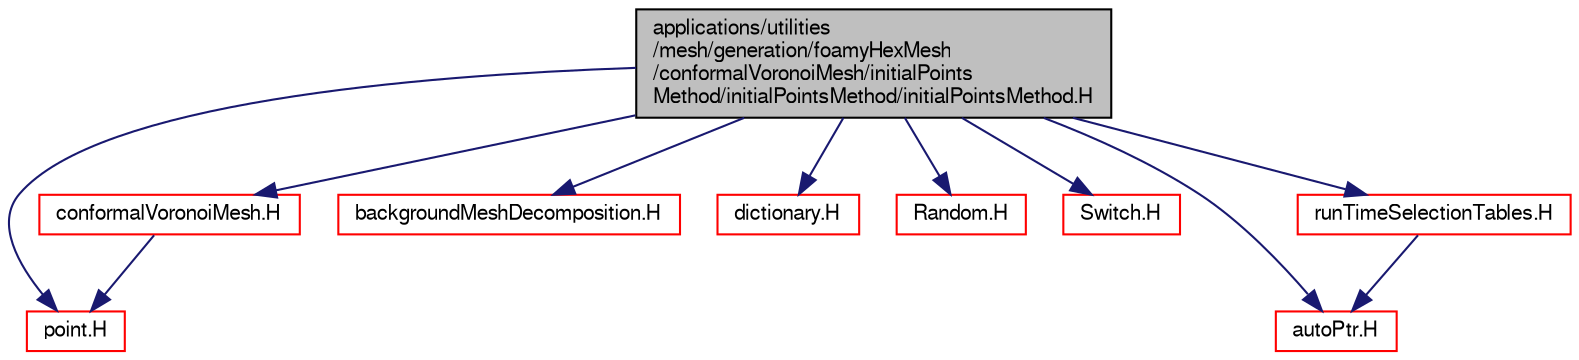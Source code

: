 digraph "applications/utilities/mesh/generation/foamyHexMesh/conformalVoronoiMesh/initialPointsMethod/initialPointsMethod/initialPointsMethod.H"
{
  bgcolor="transparent";
  edge [fontname="FreeSans",fontsize="10",labelfontname="FreeSans",labelfontsize="10"];
  node [fontname="FreeSans",fontsize="10",shape=record];
  Node0 [label="applications/utilities\l/mesh/generation/foamyHexMesh\l/conformalVoronoiMesh/initialPoints\lMethod/initialPointsMethod/initialPointsMethod.H",height=0.2,width=0.4,color="black", fillcolor="grey75", style="filled", fontcolor="black"];
  Node0 -> Node1 [color="midnightblue",fontsize="10",style="solid",fontname="FreeSans"];
  Node1 [label="point.H",height=0.2,width=0.4,color="red",URL="$a12059.html"];
  Node0 -> Node47 [color="midnightblue",fontsize="10",style="solid",fontname="FreeSans"];
  Node47 [label="conformalVoronoiMesh.H",height=0.2,width=0.4,color="red",URL="$a18179.html"];
  Node47 -> Node1 [color="midnightblue",fontsize="10",style="solid",fontname="FreeSans"];
  Node0 -> Node285 [color="midnightblue",fontsize="10",style="solid",fontname="FreeSans"];
  Node285 [label="backgroundMeshDecomposition.H",height=0.2,width=0.4,color="red",URL="$a18035.html"];
  Node0 -> Node175 [color="midnightblue",fontsize="10",style="solid",fontname="FreeSans"];
  Node175 [label="dictionary.H",height=0.2,width=0.4,color="red",URL="$a08804.html"];
  Node0 -> Node154 [color="midnightblue",fontsize="10",style="solid",fontname="FreeSans"];
  Node154 [label="Random.H",height=0.2,width=0.4,color="red",URL="$a12464.html"];
  Node0 -> Node264 [color="midnightblue",fontsize="10",style="solid",fontname="FreeSans"];
  Node264 [label="Switch.H",height=0.2,width=0.4,color="red",URL="$a12158.html"];
  Node0 -> Node60 [color="midnightblue",fontsize="10",style="solid",fontname="FreeSans"];
  Node60 [label="autoPtr.H",height=0.2,width=0.4,color="red",URL="$a11078.html"];
  Node0 -> Node135 [color="midnightblue",fontsize="10",style="solid",fontname="FreeSans"];
  Node135 [label="runTimeSelectionTables.H",height=0.2,width=0.4,color="red",URL="$a09266.html",tooltip="Macros to ease declaration of run-time selection tables. "];
  Node135 -> Node60 [color="midnightblue",fontsize="10",style="solid",fontname="FreeSans"];
}

